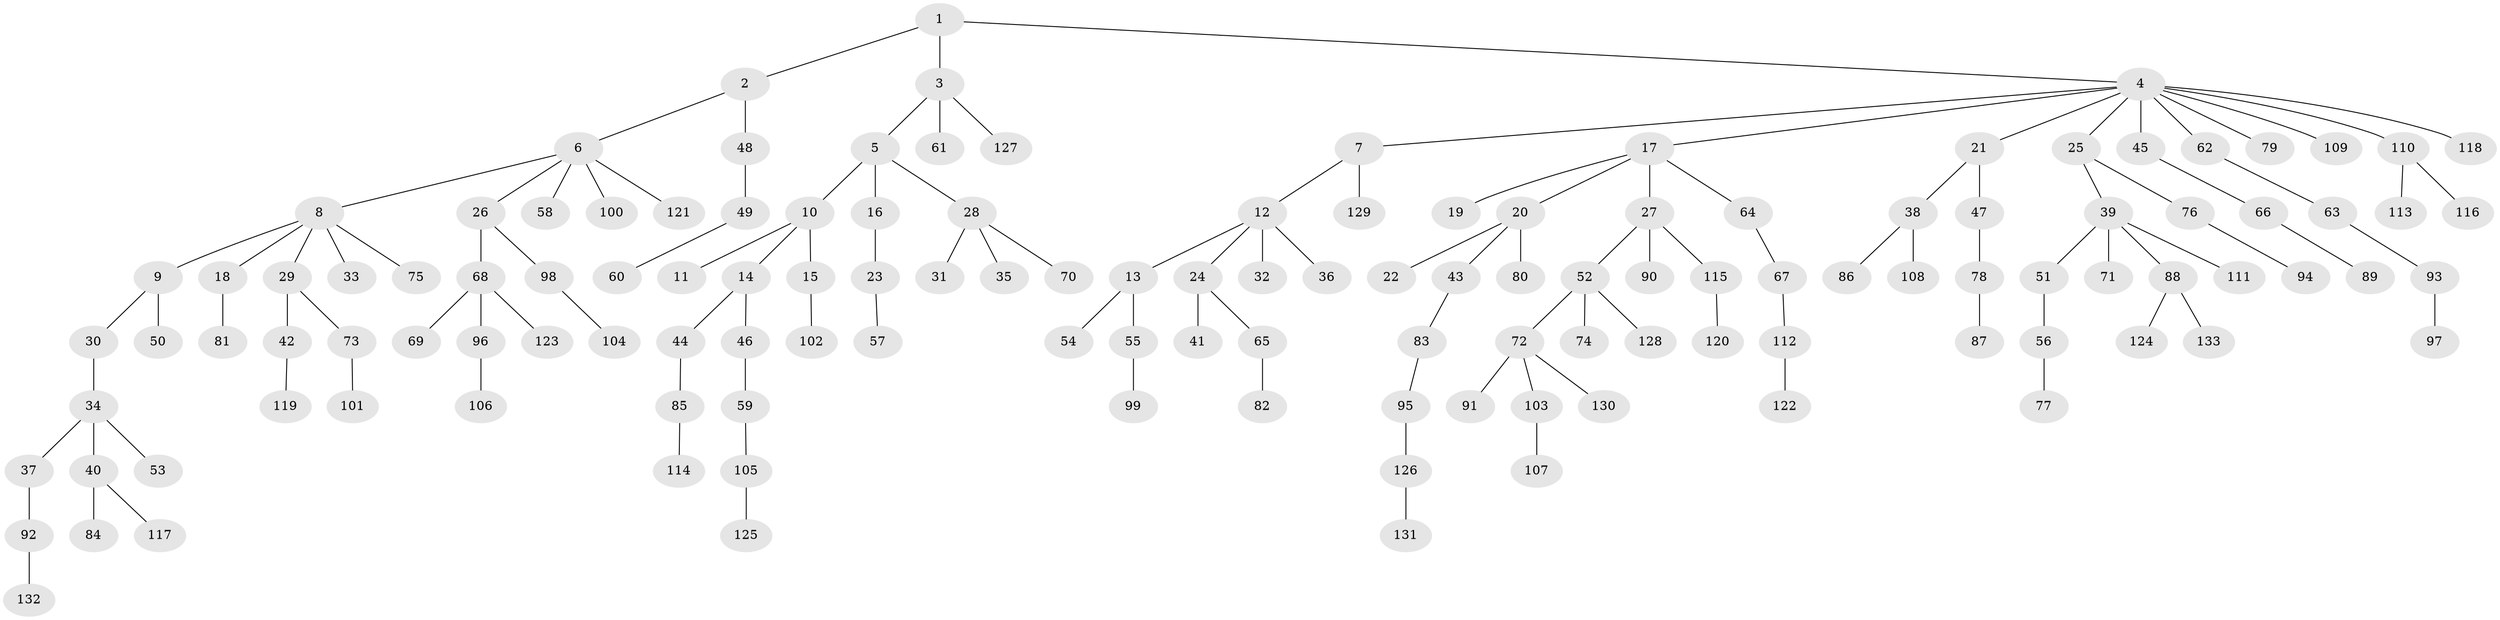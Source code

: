 // Generated by graph-tools (version 1.1) at 2025/02/03/09/25 03:02:25]
// undirected, 133 vertices, 132 edges
graph export_dot {
graph [start="1"]
  node [color=gray90,style=filled];
  1;
  2;
  3;
  4;
  5;
  6;
  7;
  8;
  9;
  10;
  11;
  12;
  13;
  14;
  15;
  16;
  17;
  18;
  19;
  20;
  21;
  22;
  23;
  24;
  25;
  26;
  27;
  28;
  29;
  30;
  31;
  32;
  33;
  34;
  35;
  36;
  37;
  38;
  39;
  40;
  41;
  42;
  43;
  44;
  45;
  46;
  47;
  48;
  49;
  50;
  51;
  52;
  53;
  54;
  55;
  56;
  57;
  58;
  59;
  60;
  61;
  62;
  63;
  64;
  65;
  66;
  67;
  68;
  69;
  70;
  71;
  72;
  73;
  74;
  75;
  76;
  77;
  78;
  79;
  80;
  81;
  82;
  83;
  84;
  85;
  86;
  87;
  88;
  89;
  90;
  91;
  92;
  93;
  94;
  95;
  96;
  97;
  98;
  99;
  100;
  101;
  102;
  103;
  104;
  105;
  106;
  107;
  108;
  109;
  110;
  111;
  112;
  113;
  114;
  115;
  116;
  117;
  118;
  119;
  120;
  121;
  122;
  123;
  124;
  125;
  126;
  127;
  128;
  129;
  130;
  131;
  132;
  133;
  1 -- 2;
  1 -- 3;
  1 -- 4;
  2 -- 6;
  2 -- 48;
  3 -- 5;
  3 -- 61;
  3 -- 127;
  4 -- 7;
  4 -- 17;
  4 -- 21;
  4 -- 25;
  4 -- 45;
  4 -- 62;
  4 -- 79;
  4 -- 109;
  4 -- 110;
  4 -- 118;
  5 -- 10;
  5 -- 16;
  5 -- 28;
  6 -- 8;
  6 -- 26;
  6 -- 58;
  6 -- 100;
  6 -- 121;
  7 -- 12;
  7 -- 129;
  8 -- 9;
  8 -- 18;
  8 -- 29;
  8 -- 33;
  8 -- 75;
  9 -- 30;
  9 -- 50;
  10 -- 11;
  10 -- 14;
  10 -- 15;
  12 -- 13;
  12 -- 24;
  12 -- 32;
  12 -- 36;
  13 -- 54;
  13 -- 55;
  14 -- 44;
  14 -- 46;
  15 -- 102;
  16 -- 23;
  17 -- 19;
  17 -- 20;
  17 -- 27;
  17 -- 64;
  18 -- 81;
  20 -- 22;
  20 -- 43;
  20 -- 80;
  21 -- 38;
  21 -- 47;
  23 -- 57;
  24 -- 41;
  24 -- 65;
  25 -- 39;
  25 -- 76;
  26 -- 68;
  26 -- 98;
  27 -- 52;
  27 -- 90;
  27 -- 115;
  28 -- 31;
  28 -- 35;
  28 -- 70;
  29 -- 42;
  29 -- 73;
  30 -- 34;
  34 -- 37;
  34 -- 40;
  34 -- 53;
  37 -- 92;
  38 -- 86;
  38 -- 108;
  39 -- 51;
  39 -- 71;
  39 -- 88;
  39 -- 111;
  40 -- 84;
  40 -- 117;
  42 -- 119;
  43 -- 83;
  44 -- 85;
  45 -- 66;
  46 -- 59;
  47 -- 78;
  48 -- 49;
  49 -- 60;
  51 -- 56;
  52 -- 72;
  52 -- 74;
  52 -- 128;
  55 -- 99;
  56 -- 77;
  59 -- 105;
  62 -- 63;
  63 -- 93;
  64 -- 67;
  65 -- 82;
  66 -- 89;
  67 -- 112;
  68 -- 69;
  68 -- 96;
  68 -- 123;
  72 -- 91;
  72 -- 103;
  72 -- 130;
  73 -- 101;
  76 -- 94;
  78 -- 87;
  83 -- 95;
  85 -- 114;
  88 -- 124;
  88 -- 133;
  92 -- 132;
  93 -- 97;
  95 -- 126;
  96 -- 106;
  98 -- 104;
  103 -- 107;
  105 -- 125;
  110 -- 113;
  110 -- 116;
  112 -- 122;
  115 -- 120;
  126 -- 131;
}
